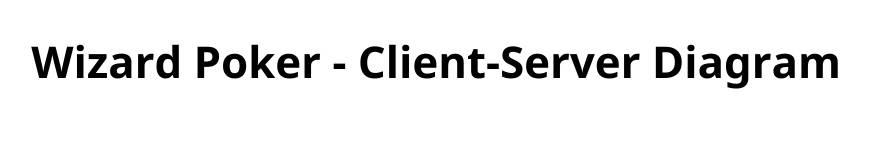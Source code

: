 @startuml

'TBD...

title Wizard Poker - Client-Server Diagram 

'pas d'ombre
skinparam shadowing false

'taille de l'image
skinparam dpi 300 

@enduml